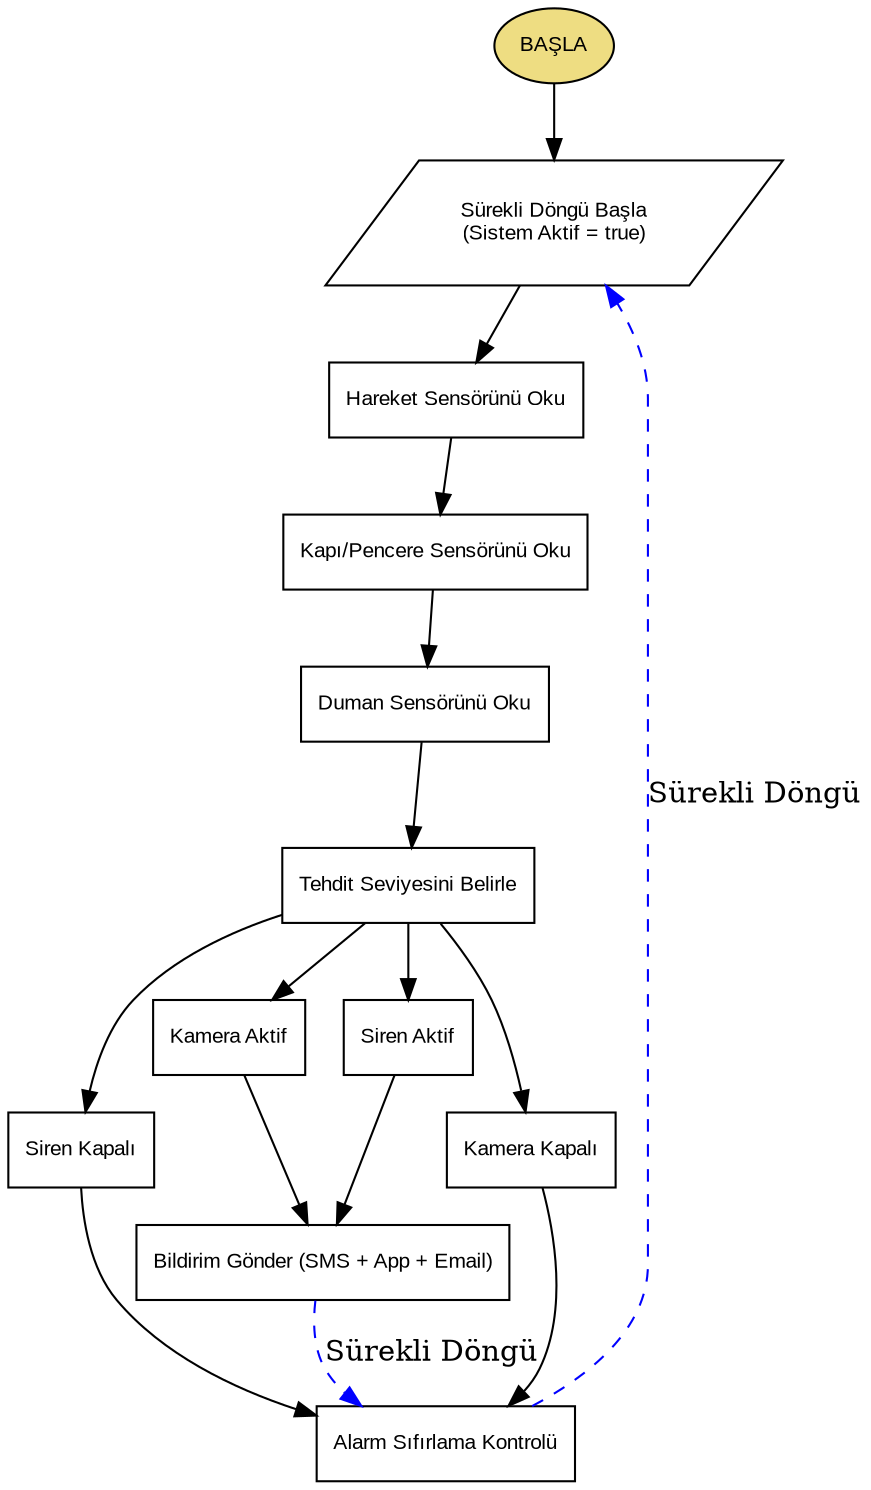 digraph AkilliEvGuvenlik {
    rankdir=TB;
    node [fontname="Arial", fontsize=10];

    // Başlangıç
    start [label="BAŞLA", shape=ellipse, style=filled, fillcolor=lightgoldenrod];

    // Ana Sürekli Döngü
    loop_start [label="Sürekli Döngü Başla\n(Sistem Aktif = true)", shape=parallelogram];

    // Sensör Okuma
    hareket_ok [label="Hareket Sensörünü Oku", shape=box];
    kapi_ok [label="Kapı/Pencere Sensörünü Oku", shape=box];
    duman_ok [label="Duman Sensörünü Oku", shape=box];

    // Tehdit Seviyesi Belirleme
    tehdit_belirle [label="Tehdit Seviyesini Belirle", shape=box];

    // Alarm ve Kamera
    siren_on [label="Siren Aktif", shape=box];
    siren_off [label="Siren Kapalı", shape=box];
    kamera_on [label="Kamera Aktif", shape=box];
    kamera_off [label="Kamera Kapalı", shape=box];

    // Bildirim
    bildirim [label="Bildirim Gönder (SMS + App + Email)", shape=box];

    // Alarm Sıfırlama
    alarm_reset [label="Alarm Sıfırlama Kontrolü", shape=box];

    // Akış Bağlantıları
    start -> loop_start;
    loop_start -> hareket_ok -> kapi_ok -> duman_ok -> tehdit_belirle;

    tehdit_belirle -> siren_on;
    tehdit_belirle -> siren_off;
    tehdit_belirle -> kamera_on;
    tehdit_belirle -> kamera_off;

    siren_on -> bildirim;
    kamera_on -> bildirim;
    siren_off -> alarm_reset;
    kamera_off -> alarm_reset;

    bildirim -> alarm_reset -> loop_start [label="Sürekli Döngü", style=dashed, color=blue];
}
